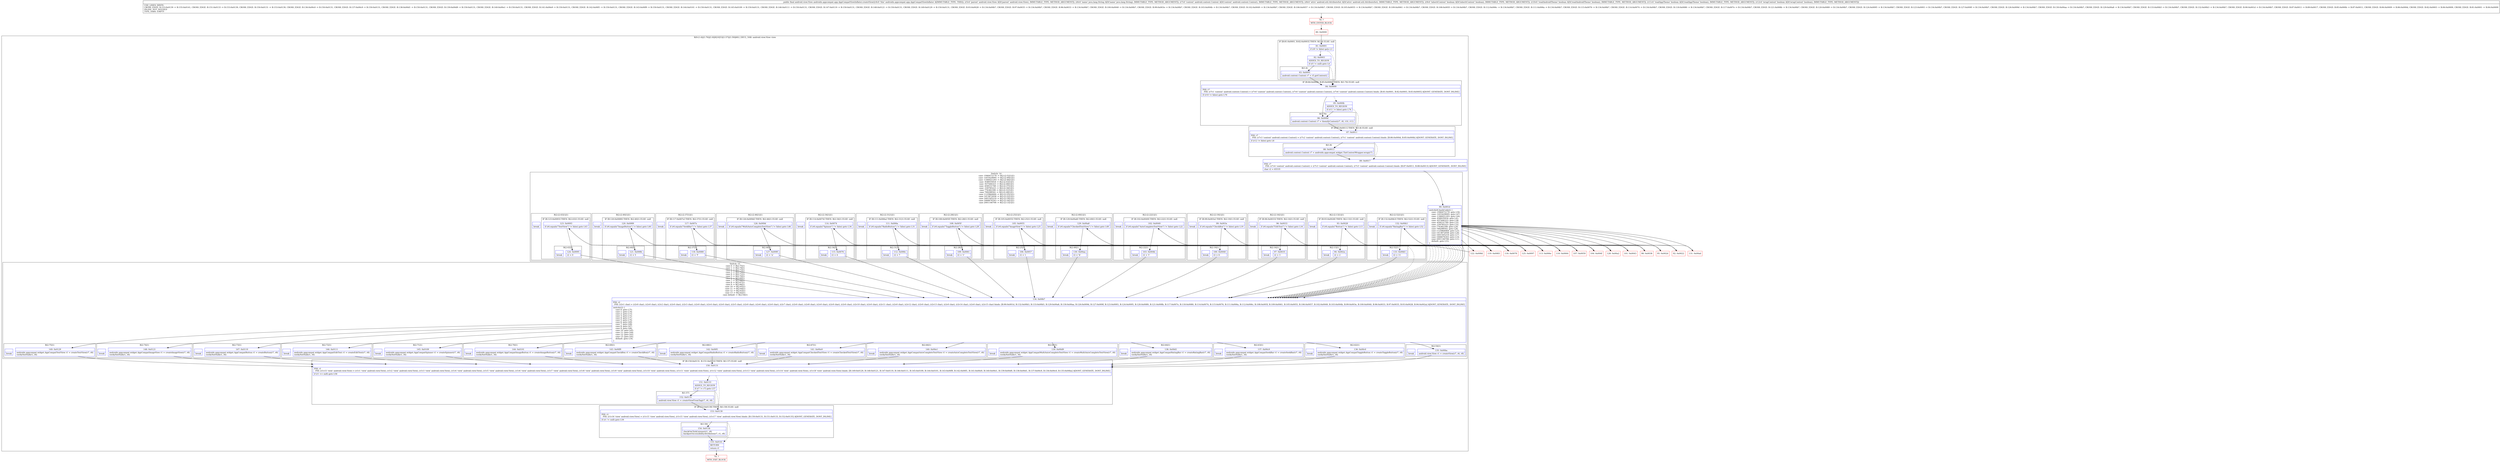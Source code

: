 digraph "CFG forandroidx.appcompat.app.AppCompatViewInflater.createView(Landroid\/view\/View;Ljava\/lang\/String;Landroid\/content\/Context;Landroid\/util\/AttributeSet;ZZZZ)Landroid\/view\/View;" {
subgraph cluster_Region_633818402 {
label = "R(9:(1:4)|(1:76)|(1:8)|9|10|53|(1:57)|(1:59)|60) | DECL_VAR: android.view.View view\l";
node [shape=record,color=blue];
subgraph cluster_IfRegion_774416708 {
label = "IF [B:81:0x0001, B:82:0x0003] THEN: R(1:4) ELSE: null";
node [shape=record,color=blue];
Node_81 [shape=record,label="{81\:\ 0x0001|if (r9 != false) goto L3\l}"];
Node_82 [shape=record,label="{82\:\ 0x0003|ADDED_TO_REGION\l|if (r5 != null) goto L4\l}"];
subgraph cluster_Region_263065823 {
label = "R(1:4)";
node [shape=record,color=blue];
Node_83 [shape=record,label="{83\:\ 0x0005|android.content.Context r7 = r5.getContext()\l}"];
}
}
subgraph cluster_IfRegion_763760072 {
label = "IF [B:84:0x0009, B:85:0x000b] THEN: R(1:76) ELSE: null";
node [shape=record,color=blue];
Node_84 [shape=record,label="{84\:\ 0x0009|PHI: r7 \l  PHI: (r7v1 'context' android.content.Context) = (r7v0 'context' android.content.Context), (r7v0 'context' android.content.Context), (r7v6 'context' android.content.Context) binds: [B:81:0x0001, B:82:0x0003, B:83:0x0005] A[DONT_GENERATE, DONT_INLINE]\l|if (r10 != false) goto L76\l}"];
Node_85 [shape=record,label="{85\:\ 0x000b|ADDED_TO_REGION\l|if (r11 != false) goto L76\l}"];
subgraph cluster_Region_1326226233 {
label = "R(1:76)";
node [shape=record,color=blue];
Node_86 [shape=record,label="{86\:\ 0x000d|android.content.Context r7 = themifyContext(r7, r8, r10, r11)\l}"];
}
}
subgraph cluster_IfRegion_604334357 {
label = "IF [B:87:0x0011] THEN: R(1:8) ELSE: null";
node [shape=record,color=blue];
Node_87 [shape=record,label="{87\:\ 0x0011|PHI: r7 \l  PHI: (r7v3 'context' android.content.Context) = (r7v2 'context' android.content.Context), (r7v1 'context' android.content.Context) binds: [B:86:0x000d, B:85:0x000b] A[DONT_GENERATE, DONT_INLINE]\l|if (r12 != false) goto L8\l}"];
subgraph cluster_Region_1532149154 {
label = "R(1:8)";
node [shape=record,color=blue];
Node_88 [shape=record,label="{88\:\ 0x0013|android.content.Context r7 = androidx.appcompat.widget.TintContextWrapper.wrap(r7)\l}"];
}
}
Node_89 [shape=record,label="{89\:\ 0x0017|PHI: r7 \l  PHI: (r7v4 'context' android.content.Context) = (r7v3 'context' android.content.Context), (r7v5 'context' android.content.Context) binds: [B:87:0x0011, B:88:0x0013] A[DONT_GENERATE, DONT_INLINE]\l|char r2 = 65535\l}"];
subgraph cluster_SwitchRegion_1176961869 {
label = "Switch: 14
 case -1946472170 -> R(2:(2:52|1)|1)
 case -1455429095 -> R(2:(2:49|1)|1)
 case -1346021293 -> R(2:(2:46|1)|1)
 case -938935918 -> R(2:(2:43|1)|1)
 case -937446323 -> R(2:(2:40|1)|1)
 case -658531749 -> R(2:(2:37|1)|1)
 case -339785223 -> R(2:(2:34|1)|1)
 case 776382189 -> R(2:(2:31|1)|1)
 case 799298502 -> R(2:(2:28|1)|1)
 case 1125864064 -> R(2:(2:25|1)|1)
 case 1413872058 -> R(2:(2:22|1)|1)
 case 1601505219 -> R(2:(2:19|1)|1)
 case 1666676343 -> R(2:(2:16|1)|1)
 case 2001146706 -> R(2:(2:13|1)|1)";
node [shape=record,color=blue];
Node_90 [shape=record,label="{90\:\ 0x001d|switch(r6.hashCode()) \{\l    case \-1946472170: goto L50;\l    case \-1455429095: goto L47;\l    case \-1346021293: goto L44;\l    case \-938935918: goto L41;\l    case \-937446323: goto L38;\l    case \-658531749: goto L35;\l    case \-339785223: goto L32;\l    case 776382189: goto L29;\l    case 799298502: goto L26;\l    case 1125864064: goto L23;\l    case 1413872058: goto L20;\l    case 1601505219: goto L17;\l    case 1666676343: goto L14;\l    case 2001146706: goto L11;\l    default: goto L53;\l\}\l}"];
subgraph cluster_Region_1834585571 {
label = "R(2:(2:52|1)|1)";
node [shape=record,color=blue];
subgraph cluster_IfRegion_1654332572 {
label = "IF [B:132:0x00b3] THEN: R(2:52|1) ELSE: null";
node [shape=record,color=blue];
Node_132 [shape=record,label="{132\:\ 0x00b3|if (r6.equals(\"RatingBar\") != false) goto L52\l}"];
subgraph cluster_Region_602745862 {
label = "R(2:52|1)";
node [shape=record,color=blue];
Node_133 [shape=record,label="{133\:\ 0x00b5|r2 = 11\l}"];
Node_InsnContainer_745145024 [shape=record,label="{|break\l}"];
}
}
Node_InsnContainer_1378439531 [shape=record,label="{|break\l}"];
}
subgraph cluster_Region_1933506648 {
label = "R(2:(2:49|1)|1)";
node [shape=record,color=blue];
subgraph cluster_IfRegion_1241216351 {
label = "IF [B:129:0x00a8] THEN: R(2:49|1) ELSE: null";
node [shape=record,color=blue];
Node_129 [shape=record,label="{129\:\ 0x00a8|if (r6.equals(\"CheckedTextView\") != false) goto L49\l}"];
subgraph cluster_Region_1593996902 {
label = "R(2:49|1)";
node [shape=record,color=blue];
Node_130 [shape=record,label="{130\:\ 0x00aa|r2 = 'b'\l}"];
Node_InsnContainer_905646754 [shape=record,label="{|break\l}"];
}
}
Node_InsnContainer_759279487 [shape=record,label="{|break\l}"];
}
subgraph cluster_Region_691633847 {
label = "R(2:(2:46|1)|1)";
node [shape=record,color=blue];
subgraph cluster_IfRegion_997893954 {
label = "IF [B:126:0x009d] THEN: R(2:46|1) ELSE: null";
node [shape=record,color=blue];
Node_126 [shape=record,label="{126\:\ 0x009d|if (r6.equals(\"MultiAutoCompleteTextView\") != false) goto L46\l}"];
subgraph cluster_Region_186903548 {
label = "R(2:46|1)";
node [shape=record,color=blue];
Node_127 [shape=record,label="{127\:\ 0x009f|r2 = 'n'\l}"];
Node_InsnContainer_1450822797 [shape=record,label="{|break\l}"];
}
}
Node_InsnContainer_1994632042 [shape=record,label="{|break\l}"];
}
subgraph cluster_Region_349028295 {
label = "R(2:(2:43|1)|1)";
node [shape=record,color=blue];
subgraph cluster_IfRegion_2053327531 {
label = "IF [B:123:0x0093] THEN: R(2:43|1) ELSE: null";
node [shape=record,color=blue];
Node_123 [shape=record,label="{123\:\ 0x0093|if (r6.equals(\"TextView\") != false) goto L43\l}"];
subgraph cluster_Region_336730599 {
label = "R(2:43|1)";
node [shape=record,color=blue];
Node_124 [shape=record,label="{124\:\ 0x0095|r2 = 0\l}"];
Node_InsnContainer_1659301070 [shape=record,label="{|break\l}"];
}
}
Node_InsnContainer_162898691 [shape=record,label="{|break\l}"];
}
subgraph cluster_Region_1895761525 {
label = "R(2:(2:40|1)|1)";
node [shape=record,color=blue];
subgraph cluster_IfRegion_271138003 {
label = "IF [B:120:0x0089] THEN: R(2:40|1) ELSE: null";
node [shape=record,color=blue];
Node_120 [shape=record,label="{120\:\ 0x0089|if (r6.equals(\"ImageButton\") != false) goto L40\l}"];
subgraph cluster_Region_1591057023 {
label = "R(2:40|1)";
node [shape=record,color=blue];
Node_121 [shape=record,label="{121\:\ 0x008b|r2 = 5\l}"];
Node_InsnContainer_1174151812 [shape=record,label="{|break\l}"];
}
}
Node_InsnContainer_1635073155 [shape=record,label="{|break\l}"];
}
subgraph cluster_Region_1773228662 {
label = "R(2:(2:37|1)|1)";
node [shape=record,color=blue];
subgraph cluster_IfRegion_807875639 {
label = "IF [B:117:0x007e] THEN: R(2:37|1) ELSE: null";
node [shape=record,color=blue];
Node_117 [shape=record,label="{117\:\ 0x007e|if (r6.equals(\"SeekBar\") != false) goto L37\l}"];
subgraph cluster_Region_304641669 {
label = "R(2:37|1)";
node [shape=record,color=blue];
Node_118 [shape=record,label="{118\:\ 0x0080|r2 = 'f'\l}"];
Node_InsnContainer_342612149 [shape=record,label="{|break\l}"];
}
}
Node_InsnContainer_1546813343 [shape=record,label="{|break\l}"];
}
subgraph cluster_Region_1072936077 {
label = "R(2:(2:34|1)|1)";
node [shape=record,color=blue];
subgraph cluster_IfRegion_914139592 {
label = "IF [B:114:0x0074] THEN: R(2:34|1) ELSE: null";
node [shape=record,color=blue];
Node_114 [shape=record,label="{114\:\ 0x0074|if (r6.equals(\"Spinner\") != false) goto L34\l}"];
subgraph cluster_Region_104862519 {
label = "R(2:34|1)";
node [shape=record,color=blue];
Node_115 [shape=record,label="{115\:\ 0x0076|r2 = 4\l}"];
Node_InsnContainer_2081972674 [shape=record,label="{|break\l}"];
}
}
Node_InsnContainer_857286489 [shape=record,label="{|break\l}"];
}
subgraph cluster_Region_292338283 {
label = "R(2:(2:31|1)|1)";
node [shape=record,color=blue];
subgraph cluster_IfRegion_1108177767 {
label = "IF [B:111:0x006a] THEN: R(2:31|1) ELSE: null";
node [shape=record,color=blue];
Node_111 [shape=record,label="{111\:\ 0x006a|if (r6.equals(\"RadioButton\") != false) goto L31\l}"];
subgraph cluster_Region_43646777 {
label = "R(2:31|1)";
node [shape=record,color=blue];
Node_112 [shape=record,label="{112\:\ 0x006c|r2 = 7\l}"];
Node_InsnContainer_2107903125 [shape=record,label="{|break\l}"];
}
}
Node_InsnContainer_134074263 [shape=record,label="{|break\l}"];
}
subgraph cluster_Region_1941344993 {
label = "R(2:(2:28|1)|1)";
node [shape=record,color=blue];
subgraph cluster_IfRegion_1518948795 {
label = "IF [B:108:0x005f] THEN: R(2:28|1) ELSE: null";
node [shape=record,color=blue];
Node_108 [shape=record,label="{108\:\ 0x005f|if (r6.equals(\"ToggleButton\") != false) goto L28\l}"];
subgraph cluster_Region_1894615927 {
label = "R(2:28|1)";
node [shape=record,color=blue];
Node_109 [shape=record,label="{109\:\ 0x0061|r2 = 'r'\l}"];
Node_InsnContainer_118767323 [shape=record,label="{|break\l}"];
}
}
Node_InsnContainer_1853671641 [shape=record,label="{|break\l}"];
}
subgraph cluster_Region_689598061 {
label = "R(2:(2:25|1)|1)";
node [shape=record,color=blue];
subgraph cluster_IfRegion_957281916 {
label = "IF [B:105:0x0055] THEN: R(2:25|1) ELSE: null";
node [shape=record,color=blue];
Node_105 [shape=record,label="{105\:\ 0x0055|if (r6.equals(\"ImageView\") != false) goto L25\l}"];
subgraph cluster_Region_564156337 {
label = "R(2:25|1)";
node [shape=record,color=blue];
Node_106 [shape=record,label="{106\:\ 0x0057|r2 = 1\l}"];
Node_InsnContainer_525002080 [shape=record,label="{|break\l}"];
}
}
Node_InsnContainer_393796688 [shape=record,label="{|break\l}"];
}
subgraph cluster_Region_1835774420 {
label = "R(2:(2:22|1)|1)";
node [shape=record,color=blue];
subgraph cluster_IfRegion_588781331 {
label = "IF [B:102:0x0049] THEN: R(2:22|1) ELSE: null";
node [shape=record,color=blue];
Node_102 [shape=record,label="{102\:\ 0x0049|if (r6.equals(\"AutoCompleteTextView\") != false) goto L22\l}"];
subgraph cluster_Region_671031577 {
label = "R(2:22|1)";
node [shape=record,color=blue];
Node_103 [shape=record,label="{103\:\ 0x004b|r2 = 't'\l}"];
Node_InsnContainer_1798408181 [shape=record,label="{|break\l}"];
}
}
Node_InsnContainer_981097631 [shape=record,label="{|break\l}"];
}
subgraph cluster_Region_179285781 {
label = "R(2:(2:19|1)|1)";
node [shape=record,color=blue];
subgraph cluster_IfRegion_1768718812 {
label = "IF [B:99:0x003e] THEN: R(2:19|1) ELSE: null";
node [shape=record,color=blue];
Node_99 [shape=record,label="{99\:\ 0x003e|if (r6.equals(\"CheckBox\") != false) goto L19\l}"];
subgraph cluster_Region_1792172776 {
label = "R(2:19|1)";
node [shape=record,color=blue];
Node_100 [shape=record,label="{100\:\ 0x0040|r2 = 6\l}"];
Node_InsnContainer_235253035 [shape=record,label="{|break\l}"];
}
}
Node_InsnContainer_1718851280 [shape=record,label="{|break\l}"];
}
subgraph cluster_Region_299063820 {
label = "R(2:(2:16|1)|1)";
node [shape=record,color=blue];
subgraph cluster_IfRegion_482102155 {
label = "IF [B:96:0x0033] THEN: R(2:16|1) ELSE: null";
node [shape=record,color=blue];
Node_96 [shape=record,label="{96\:\ 0x0033|if (r6.equals(\"EditText\") != false) goto L16\l}"];
subgraph cluster_Region_1996028662 {
label = "R(2:16|1)";
node [shape=record,color=blue];
Node_97 [shape=record,label="{97\:\ 0x0035|r2 = 3\l}"];
Node_InsnContainer_1072939458 [shape=record,label="{|break\l}"];
}
}
Node_InsnContainer_1162610170 [shape=record,label="{|break\l}"];
}
subgraph cluster_Region_1313088613 {
label = "R(2:(2:13|1)|1)";
node [shape=record,color=blue];
subgraph cluster_IfRegion_819646005 {
label = "IF [B:93:0x0028] THEN: R(2:13|1) ELSE: null";
node [shape=record,color=blue];
Node_93 [shape=record,label="{93\:\ 0x0028|if (r6.equals(\"Button\") != false) goto L13\l}"];
subgraph cluster_Region_1439053383 {
label = "R(2:13|1)";
node [shape=record,color=blue];
Node_94 [shape=record,label="{94\:\ 0x002a|r2 = 2\l}"];
Node_InsnContainer_285668413 [shape=record,label="{|break\l}"];
}
}
Node_InsnContainer_885018674 [shape=record,label="{|break\l}"];
}
}
subgraph cluster_SwitchRegion_191832591 {
label = "Switch: 15
 case 0 -> R(2:75|1)
 case 1 -> R(2:74|1)
 case 2 -> R(2:73|1)
 case 3 -> R(2:72|1)
 case 4 -> R(2:71|1)
 case 5 -> R(2:70|1)
 case 6 -> R(2:69|1)
 case 7 -> R(2:68|1)
 case 8 -> R(2:67|1)
 case 9 -> R(2:66|1)
 case 10 -> R(2:65|1)
 case 11 -> R(2:64|1)
 case 12 -> R(2:63|1)
 case 13 -> R(2:62|1)
 case default -> R(2:54|1)";
node [shape=record,color=blue];
Node_134 [shape=record,label="{134\:\ 0x00b7|PHI: r2 \l  PHI: (r2v1 char) = (r2v0 char), (r2v0 char), (r2v2 char), (r2v0 char), (r2v3 char), (r2v0 char), (r2v4 char), (r2v0 char), (r2v5 char), (r2v0 char), (r2v6 char), (r2v0 char), (r2v7 char), (r2v0 char), (r2v8 char), (r2v0 char), (r2v9 char), (r2v0 char), (r2v10 char), (r2v0 char), (r2v11 char), (r2v0 char), (r2v12 char), (r2v0 char), (r2v13 char), (r2v0 char), (r2v14 char), (r2v0 char), (r2v15 char) binds: [B:90:0x001d, B:132:0x00b3, B:133:0x00b5, B:129:0x00a8, B:130:0x00aa, B:126:0x009d, B:127:0x009f, B:123:0x0093, B:124:0x0095, B:120:0x0089, B:121:0x008b, B:117:0x007e, B:118:0x0080, B:114:0x0074, B:115:0x0076, B:111:0x006a, B:112:0x006c, B:108:0x005f, B:109:0x0061, B:105:0x0055, B:106:0x0057, B:102:0x0049, B:103:0x004b, B:99:0x003e, B:100:0x0040, B:96:0x0033, B:97:0x0035, B:93:0x0028, B:94:0x002a] A[DONT_GENERATE, DONT_INLINE]\l|switch(r2) \{\l    case 0: goto L75;\l    case 1: goto L74;\l    case 2: goto L73;\l    case 3: goto L72;\l    case 4: goto L71;\l    case 5: goto L70;\l    case 6: goto L69;\l    case 7: goto L68;\l    case 8: goto L67;\l    case 9: goto L66;\l    case 10: goto L65;\l    case 11: goto L64;\l    case 12: goto L63;\l    case 13: goto L62;\l    default: goto L54;\l\}\l}"];
subgraph cluster_Region_1926481064 {
label = "R(2:75|1)";
node [shape=record,color=blue];
Node_149 [shape=record,label="{149\:\ 0x0129|androidx.appcompat.widget.AppCompatTextView r1 = createTextView(r7, r8)\lverifyNotNull(r1, r6)\l}"];
Node_InsnContainer_1531461059 [shape=record,label="{|break\l}"];
}
subgraph cluster_Region_1129164622 {
label = "R(2:74|1)";
node [shape=record,color=blue];
Node_148 [shape=record,label="{148\:\ 0x0121|androidx.appcompat.widget.AppCompatImageView r1 = createImageView(r7, r8)\lverifyNotNull(r1, r6)\l}"];
Node_InsnContainer_1032186873 [shape=record,label="{|break\l}"];
}
subgraph cluster_Region_660458862 {
label = "R(2:73|1)";
node [shape=record,color=blue];
Node_147 [shape=record,label="{147\:\ 0x0119|androidx.appcompat.widget.AppCompatButton r1 = createButton(r7, r8)\lverifyNotNull(r1, r6)\l}"];
Node_InsnContainer_461653864 [shape=record,label="{|break\l}"];
}
subgraph cluster_Region_1431370960 {
label = "R(2:72|1)";
node [shape=record,color=blue];
Node_146 [shape=record,label="{146\:\ 0x0111|androidx.appcompat.widget.AppCompatEditText r1 = createEditText(r7, r8)\lverifyNotNull(r1, r6)\l}"];
Node_InsnContainer_770950634 [shape=record,label="{|break\l}"];
}
subgraph cluster_Region_961188950 {
label = "R(2:71|1)";
node [shape=record,color=blue];
Node_145 [shape=record,label="{145\:\ 0x0109|androidx.appcompat.widget.AppCompatSpinner r1 = createSpinner(r7, r8)\lverifyNotNull(r1, r6)\l}"];
Node_InsnContainer_936330162 [shape=record,label="{|break\l}"];
}
subgraph cluster_Region_399735790 {
label = "R(2:70|1)";
node [shape=record,color=blue];
Node_144 [shape=record,label="{144\:\ 0x0101|androidx.appcompat.widget.AppCompatImageButton r1 = createImageButton(r7, r8)\lverifyNotNull(r1, r6)\l}"];
Node_InsnContainer_629648529 [shape=record,label="{|break\l}"];
}
subgraph cluster_Region_1588388551 {
label = "R(2:69|1)";
node [shape=record,color=blue];
Node_143 [shape=record,label="{143\:\ 0x00f9|androidx.appcompat.widget.AppCompatCheckBox r1 = createCheckBox(r7, r8)\lverifyNotNull(r1, r6)\l}"];
Node_InsnContainer_469831758 [shape=record,label="{|break\l}"];
}
subgraph cluster_Region_206058430 {
label = "R(2:68|1)";
node [shape=record,color=blue];
Node_142 [shape=record,label="{142\:\ 0x00f1|androidx.appcompat.widget.AppCompatRadioButton r1 = createRadioButton(r7, r8)\lverifyNotNull(r1, r6)\l}"];
Node_InsnContainer_795761329 [shape=record,label="{|break\l}"];
}
subgraph cluster_Region_1640885829 {
label = "R(2:67|1)";
node [shape=record,color=blue];
Node_141 [shape=record,label="{141\:\ 0x00e9|androidx.appcompat.widget.AppCompatCheckedTextView r1 = createCheckedTextView(r7, r8)\lverifyNotNull(r1, r6)\l}"];
Node_InsnContainer_1651592765 [shape=record,label="{|break\l}"];
}
subgraph cluster_Region_1842214297 {
label = "R(2:66|1)";
node [shape=record,color=blue];
Node_140 [shape=record,label="{140\:\ 0x00e1|androidx.appcompat.widget.AppCompatAutoCompleteTextView r1 = createAutoCompleteTextView(r7, r8)\lverifyNotNull(r1, r6)\l}"];
Node_InsnContainer_2055898566 [shape=record,label="{|break\l}"];
}
subgraph cluster_Region_1422821437 {
label = "R(2:65|1)";
node [shape=record,color=blue];
Node_139 [shape=record,label="{139\:\ 0x00d9|androidx.appcompat.widget.AppCompatMultiAutoCompleteTextView r1 = createMultiAutoCompleteTextView(r7, r8)\lverifyNotNull(r1, r6)\l}"];
Node_InsnContainer_1847421369 [shape=record,label="{|break\l}"];
}
subgraph cluster_Region_433493209 {
label = "R(2:64|1)";
node [shape=record,color=blue];
Node_138 [shape=record,label="{138\:\ 0x00d1|androidx.appcompat.widget.AppCompatRatingBar r1 = createRatingBar(r7, r8)\lverifyNotNull(r1, r6)\l}"];
Node_InsnContainer_863702297 [shape=record,label="{|break\l}"];
}
subgraph cluster_Region_401079904 {
label = "R(2:63|1)";
node [shape=record,color=blue];
Node_137 [shape=record,label="{137\:\ 0x00c9|androidx.appcompat.widget.AppCompatSeekBar r1 = createSeekBar(r7, r8)\lverifyNotNull(r1, r6)\l}"];
Node_InsnContainer_1536409069 [shape=record,label="{|break\l}"];
}
subgraph cluster_Region_352624696 {
label = "R(2:62|1)";
node [shape=record,color=blue];
Node_136 [shape=record,label="{136\:\ 0x00c0|androidx.appcompat.widget.AppCompatToggleButton r1 = createToggleButton(r7, r8)\lverifyNotNull(r1, r6)\l}"];
Node_InsnContainer_1964615660 [shape=record,label="{|break\l}"];
}
subgraph cluster_Region_418801653 {
label = "R(2:54|1)";
node [shape=record,color=blue];
Node_135 [shape=record,label="{135\:\ 0x00ba|android.view.View r1 = createView(r7, r6, r8)\l}"];
Node_InsnContainer_1892440151 [shape=record,label="{|break\l}"];
}
}
subgraph cluster_IfRegion_464818322 {
label = "IF [B:150:0x0131, B:151:0x0133] THEN: R(1:57) ELSE: null";
node [shape=record,color=blue];
Node_150 [shape=record,label="{150\:\ 0x0131|PHI: r1 \l  PHI: (r1v15 'view' android.view.View) = (r1v1 'view' android.view.View), (r1v2 'view' android.view.View), (r1v3 'view' android.view.View), (r1v4 'view' android.view.View), (r1v5 'view' android.view.View), (r1v6 'view' android.view.View), (r1v7 'view' android.view.View), (r1v8 'view' android.view.View), (r1v9 'view' android.view.View), (r1v10 'view' android.view.View), (r1v11 'view' android.view.View), (r1v12 'view' android.view.View), (r1v13 'view' android.view.View), (r1v14 'view' android.view.View), (r1v18 'view' android.view.View) binds: [B:149:0x0129, B:148:0x0121, B:147:0x0119, B:146:0x0111, B:145:0x0109, B:144:0x0101, B:143:0x00f9, B:142:0x00f1, B:141:0x00e9, B:140:0x00e1, B:139:0x00d9, B:138:0x00d1, B:137:0x00c9, B:136:0x00c0, B:135:0x00ba] A[DONT_GENERATE, DONT_INLINE]\l|if (r1 == null) goto L56\l}"];
Node_151 [shape=record,label="{151\:\ 0x0133|ADDED_TO_REGION\l|if (r7 != r7) goto L57\l}"];
subgraph cluster_Region_900423109 {
label = "R(1:57)";
node [shape=record,color=blue];
Node_152 [shape=record,label="{152\:\ 0x0135|android.view.View r1 = createViewFromTag(r7, r6, r8)\l}"];
}
}
subgraph cluster_IfRegion_1561209564 {
label = "IF [B:153:0x0139] THEN: R(1:59) ELSE: null";
node [shape=record,color=blue];
Node_153 [shape=record,label="{153\:\ 0x0139|PHI: r1 \l  PHI: (r1v16 'view' android.view.View) = (r1v15 'view' android.view.View), (r1v15 'view' android.view.View), (r1v17 'view' android.view.View) binds: [B:150:0x0131, B:151:0x0133, B:152:0x0135] A[DONT_GENERATE, DONT_INLINE]\l|if (r1 != null) goto L59\l}"];
subgraph cluster_Region_1703985238 {
label = "R(1:59)";
node [shape=record,color=blue];
Node_154 [shape=record,label="{154\:\ 0x013b|checkOnClickListener(r1, r8)\lbackportAccessibilityAttributes(r7, r1, r8)\l}"];
}
}
Node_155 [shape=record,label="{155\:\ 0x0141|RETURN\l|return r1\l}"];
}
Node_78 [shape=record,color=red,label="{78\:\ ?|MTH_ENTER_BLOCK\l}"];
Node_80 [shape=record,color=red,label="{80\:\ 0x0000}"];
Node_92 [shape=record,color=red,label="{92\:\ 0x0022}"];
Node_95 [shape=record,color=red,label="{95\:\ 0x002d}"];
Node_98 [shape=record,color=red,label="{98\:\ 0x0038}"];
Node_101 [shape=record,color=red,label="{101\:\ 0x0043}"];
Node_104 [shape=record,color=red,label="{104\:\ 0x004f}"];
Node_107 [shape=record,color=red,label="{107\:\ 0x0059}"];
Node_110 [shape=record,color=red,label="{110\:\ 0x0064}"];
Node_113 [shape=record,color=red,label="{113\:\ 0x006e}"];
Node_116 [shape=record,color=red,label="{116\:\ 0x0078}"];
Node_119 [shape=record,color=red,label="{119\:\ 0x0083}"];
Node_122 [shape=record,color=red,label="{122\:\ 0x008d}"];
Node_125 [shape=record,color=red,label="{125\:\ 0x0097}"];
Node_128 [shape=record,color=red,label="{128\:\ 0x00a2}"];
Node_131 [shape=record,color=red,label="{131\:\ 0x00ad}"];
Node_79 [shape=record,color=red,label="{79\:\ ?|MTH_EXIT_BLOCK\l}"];
MethodNode[shape=record,label="{public final android.view.View androidx.appcompat.app.AppCompatViewInflater.createView((r4v0 'this' androidx.appcompat.app.AppCompatViewInflater A[IMMUTABLE_TYPE, THIS]), (r5v0 'parent' android.view.View A[D('parent' android.view.View), IMMUTABLE_TYPE, METHOD_ARGUMENT]), (r6v0 'name' java.lang.String A[D('name' java.lang.String), IMMUTABLE_TYPE, METHOD_ARGUMENT]), (r7v0 'context' android.content.Context A[D('context' android.content.Context), IMMUTABLE_TYPE, METHOD_ARGUMENT]), (r8v0 'attrs' android.util.AttributeSet A[D('attrs' android.util.AttributeSet), IMMUTABLE_TYPE, METHOD_ARGUMENT]), (r9v0 'inheritContext' boolean A[D('inheritContext' boolean), IMMUTABLE_TYPE, METHOD_ARGUMENT]), (r10v0 'readAndroidTheme' boolean A[D('readAndroidTheme' boolean), IMMUTABLE_TYPE, METHOD_ARGUMENT]), (r11v0 'readAppTheme' boolean A[D('readAppTheme' boolean), IMMUTABLE_TYPE, METHOD_ARGUMENT]), (r12v0 'wrapContext' boolean A[D('wrapContext' boolean), IMMUTABLE_TYPE, METHOD_ARGUMENT]))  | USE_LINES_HINTS\lCROSS_EDGE: B:153:0x0139 \-\> B:155:0x0141, CROSS_EDGE: B:151:0x0133 \-\> B:153:0x0139, CROSS_EDGE: B:150:0x0131 \-\> B:153:0x0139, CROSS_EDGE: B:136:0x00c0 \-\> B:150:0x0131, CROSS_EDGE: B:137:0x00c9 \-\> B:150:0x0131, CROSS_EDGE: B:138:0x00d1 \-\> B:150:0x0131, CROSS_EDGE: B:139:0x00d9 \-\> B:150:0x0131, CROSS_EDGE: B:140:0x00e1 \-\> B:150:0x0131, CROSS_EDGE: B:141:0x00e9 \-\> B:150:0x0131, CROSS_EDGE: B:142:0x00f1 \-\> B:150:0x0131, CROSS_EDGE: B:143:0x00f9 \-\> B:150:0x0131, CROSS_EDGE: B:144:0x0101 \-\> B:150:0x0131, CROSS_EDGE: B:145:0x0109 \-\> B:150:0x0131, CROSS_EDGE: B:146:0x0111 \-\> B:150:0x0131, CROSS_EDGE: B:147:0x0119 \-\> B:150:0x0131, CROSS_EDGE: B:148:0x0121 \-\> B:150:0x0131, CROSS_EDGE: B:149:0x0129 \-\> B:150:0x0131, CROSS_EDGE: B:93:0x0028 \-\> B:134:0x00b7, CROSS_EDGE: B:97:0x0035 \-\> B:134:0x00b7, CROSS_EDGE: B:96:0x0033 \-\> B:134:0x00b7, CROSS_EDGE: B:100:0x0040 \-\> B:134:0x00b7, CROSS_EDGE: B:99:0x003e \-\> B:134:0x00b7, CROSS_EDGE: B:103:0x004b \-\> B:134:0x00b7, CROSS_EDGE: B:102:0x0049 \-\> B:134:0x00b7, CROSS_EDGE: B:106:0x0057 \-\> B:134:0x00b7, CROSS_EDGE: B:105:0x0055 \-\> B:134:0x00b7, CROSS_EDGE: B:109:0x0061 \-\> B:134:0x00b7, CROSS_EDGE: B:108:0x005f \-\> B:134:0x00b7, CROSS_EDGE: B:112:0x006c \-\> B:134:0x00b7, CROSS_EDGE: B:111:0x006a \-\> B:134:0x00b7, CROSS_EDGE: B:115:0x0076 \-\> B:134:0x00b7, CROSS_EDGE: B:114:0x0074 \-\> B:134:0x00b7, CROSS_EDGE: B:118:0x0080 \-\> B:134:0x00b7, CROSS_EDGE: B:117:0x007e \-\> B:134:0x00b7, CROSS_EDGE: B:121:0x008b \-\> B:134:0x00b7, CROSS_EDGE: B:120:0x0089 \-\> B:134:0x00b7, CROSS_EDGE: B:124:0x0095 \-\> B:134:0x00b7, CROSS_EDGE: B:123:0x0093 \-\> B:134:0x00b7, CROSS_EDGE: B:127:0x009f \-\> B:134:0x00b7, CROSS_EDGE: B:126:0x009d \-\> B:134:0x00b7, CROSS_EDGE: B:130:0x00aa \-\> B:134:0x00b7, CROSS_EDGE: B:129:0x00a8 \-\> B:134:0x00b7, CROSS_EDGE: B:133:0x00b5 \-\> B:134:0x00b7, CROSS_EDGE: B:132:0x00b3 \-\> B:134:0x00b7, CROSS_EDGE: B:90:0x001d \-\> B:134:0x00b7, CROSS_EDGE: B:87:0x0011 \-\> B:89:0x0017, CROSS_EDGE: B:85:0x000b \-\> B:87:0x0011, CROSS_EDGE: B:84:0x0009 \-\> B:86:0x000d, CROSS_EDGE: B:82:0x0003 \-\> B:84:0x0009, CROSS_EDGE: B:81:0x0001 \-\> B:84:0x0009\lINLINE_NOT_NEEDED\lTYPE_VARS: EMPTY\l}"];
MethodNode -> Node_78;Node_81 -> Node_82;
Node_81 -> Node_84[style=dashed];
Node_82 -> Node_83;
Node_82 -> Node_84[style=dashed];
Node_83 -> Node_84;
Node_84 -> Node_85[style=dashed];
Node_84 -> Node_86;
Node_85 -> Node_86;
Node_85 -> Node_87[style=dashed];
Node_86 -> Node_87;
Node_87 -> Node_88;
Node_87 -> Node_89[style=dashed];
Node_88 -> Node_89;
Node_89 -> Node_90;
Node_90 -> Node_92;
Node_90 -> Node_95;
Node_90 -> Node_98;
Node_90 -> Node_101;
Node_90 -> Node_104;
Node_90 -> Node_107;
Node_90 -> Node_110;
Node_90 -> Node_113;
Node_90 -> Node_116;
Node_90 -> Node_119;
Node_90 -> Node_122;
Node_90 -> Node_125;
Node_90 -> Node_128;
Node_90 -> Node_131;
Node_90 -> Node_134;
Node_132 -> Node_133;
Node_132 -> Node_134[style=dashed];
Node_133 -> Node_134;
Node_129 -> Node_130;
Node_129 -> Node_134[style=dashed];
Node_130 -> Node_134;
Node_126 -> Node_127;
Node_126 -> Node_134[style=dashed];
Node_127 -> Node_134;
Node_123 -> Node_124;
Node_123 -> Node_134[style=dashed];
Node_124 -> Node_134;
Node_120 -> Node_121;
Node_120 -> Node_134[style=dashed];
Node_121 -> Node_134;
Node_117 -> Node_118;
Node_117 -> Node_134[style=dashed];
Node_118 -> Node_134;
Node_114 -> Node_115;
Node_114 -> Node_134[style=dashed];
Node_115 -> Node_134;
Node_111 -> Node_112;
Node_111 -> Node_134[style=dashed];
Node_112 -> Node_134;
Node_108 -> Node_109;
Node_108 -> Node_134[style=dashed];
Node_109 -> Node_134;
Node_105 -> Node_106;
Node_105 -> Node_134[style=dashed];
Node_106 -> Node_134;
Node_102 -> Node_103;
Node_102 -> Node_134[style=dashed];
Node_103 -> Node_134;
Node_99 -> Node_100;
Node_99 -> Node_134[style=dashed];
Node_100 -> Node_134;
Node_96 -> Node_97;
Node_96 -> Node_134[style=dashed];
Node_97 -> Node_134;
Node_93 -> Node_94;
Node_93 -> Node_134[style=dashed];
Node_94 -> Node_134;
Node_134 -> Node_135;
Node_134 -> Node_136;
Node_134 -> Node_137;
Node_134 -> Node_138;
Node_134 -> Node_139;
Node_134 -> Node_140;
Node_134 -> Node_141;
Node_134 -> Node_142;
Node_134 -> Node_143;
Node_134 -> Node_144;
Node_134 -> Node_145;
Node_134 -> Node_146;
Node_134 -> Node_147;
Node_134 -> Node_148;
Node_134 -> Node_149;
Node_149 -> Node_150;
Node_148 -> Node_150;
Node_147 -> Node_150;
Node_146 -> Node_150;
Node_145 -> Node_150;
Node_144 -> Node_150;
Node_143 -> Node_150;
Node_142 -> Node_150;
Node_141 -> Node_150;
Node_140 -> Node_150;
Node_139 -> Node_150;
Node_138 -> Node_150;
Node_137 -> Node_150;
Node_136 -> Node_150;
Node_135 -> Node_150;
Node_150 -> Node_151;
Node_150 -> Node_153[style=dashed];
Node_151 -> Node_152;
Node_151 -> Node_153[style=dashed];
Node_152 -> Node_153;
Node_153 -> Node_154;
Node_153 -> Node_155[style=dashed];
Node_154 -> Node_155;
Node_155 -> Node_79;
Node_78 -> Node_80;
Node_80 -> Node_81;
Node_92 -> Node_93;
Node_95 -> Node_96;
Node_98 -> Node_99;
Node_101 -> Node_102;
Node_104 -> Node_105;
Node_107 -> Node_108;
Node_110 -> Node_111;
Node_113 -> Node_114;
Node_116 -> Node_117;
Node_119 -> Node_120;
Node_122 -> Node_123;
Node_125 -> Node_126;
Node_128 -> Node_129;
Node_131 -> Node_132;
}

